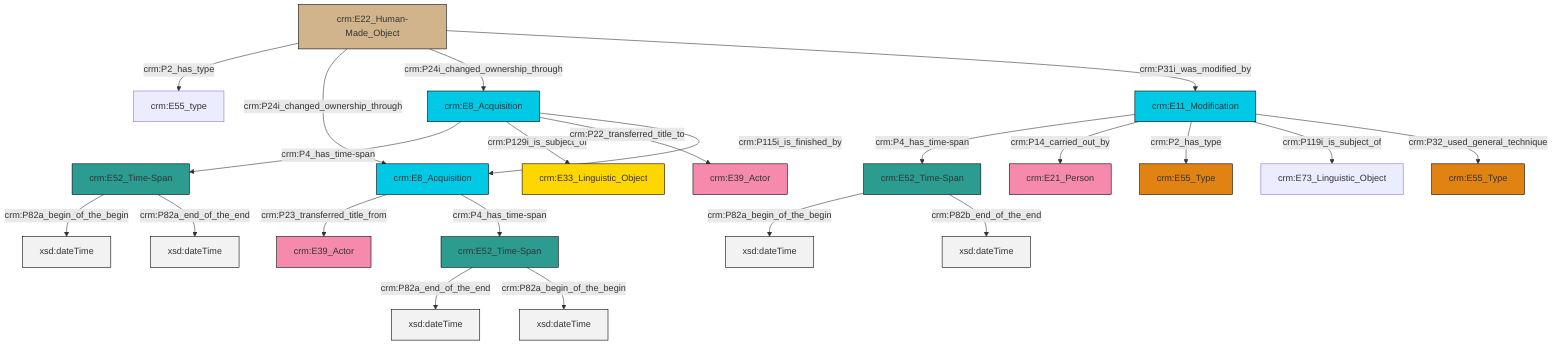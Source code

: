graph TD
classDef Literal fill:#f2f2f2,stroke:#000000;
classDef CRM_Entity fill:#FFFFFF,stroke:#000000;
classDef Temporal_Entity fill:#00C9E6, stroke:#000000;
classDef Type fill:#E18312, stroke:#000000;
classDef Time-Span fill:#2C9C91, stroke:#000000;
classDef Appellation fill:#FFEB7F, stroke:#000000;
classDef Place fill:#008836, stroke:#000000;
classDef Persistent_Item fill:#B266B2, stroke:#000000;
classDef Conceptual_Object fill:#FFD700, stroke:#000000;
classDef Physical_Thing fill:#D2B48C, stroke:#000000;
classDef Actor fill:#f58aad, stroke:#000000;
classDef PC_Classes fill:#4ce600, stroke:#000000;
classDef Multi fill:#cccccc,stroke:#000000;

4["crm:E11_Modification"]:::Temporal_Entity -->|crm:P4_has_time-span| 5["crm:E52_Time-Span"]:::Time-Span
5["crm:E52_Time-Span"]:::Time-Span -->|crm:P82a_begin_of_the_begin| 6[xsd:dateTime]:::Literal
4["crm:E11_Modification"]:::Temporal_Entity -->|crm:P14_carried_out_by| 7["crm:E21_Person"]:::Actor
8["crm:E52_Time-Span"]:::Time-Span -->|crm:P82a_begin_of_the_begin| 9[xsd:dateTime]:::Literal
15["crm:E22_Human-Made_Object"]:::Physical_Thing -->|crm:P2_has_type| 16["crm:E55_type"]:::Default
4["crm:E11_Modification"]:::Temporal_Entity -->|crm:P2_has_type| 18["crm:E55_Type"]:::Type
21["crm:E52_Time-Span"]:::Time-Span -->|crm:P82a_end_of_the_end| 22[xsd:dateTime]:::Literal
15["crm:E22_Human-Made_Object"]:::Physical_Thing -->|crm:P24i_changed_ownership_through| 12["crm:E8_Acquisition"]:::Temporal_Entity
19["crm:E8_Acquisition"]:::Temporal_Entity -->|crm:P4_has_time-span| 8["crm:E52_Time-Span"]:::Time-Span
15["crm:E22_Human-Made_Object"]:::Physical_Thing -->|crm:P24i_changed_ownership_through| 19["crm:E8_Acquisition"]:::Temporal_Entity
21["crm:E52_Time-Span"]:::Time-Span -->|crm:P82a_begin_of_the_begin| 23[xsd:dateTime]:::Literal
4["crm:E11_Modification"]:::Temporal_Entity -->|crm:P119i_is_subject_of| 10["crm:E73_Linguistic_Object"]:::Default
19["crm:E8_Acquisition"]:::Temporal_Entity -->|crm:P129i_is_subject_of| 24["crm:E33_Linguistic_Object"]:::Conceptual_Object
12["crm:E8_Acquisition"]:::Temporal_Entity -->|crm:P23_transferred_title_from| 2["crm:E39_Actor"]:::Actor
15["crm:E22_Human-Made_Object"]:::Physical_Thing -->|crm:P31i_was_modified_by| 4["crm:E11_Modification"]:::Temporal_Entity
19["crm:E8_Acquisition"]:::Temporal_Entity -->|crm:P22_transferred_title_to| 0["crm:E39_Actor"]:::Actor
8["crm:E52_Time-Span"]:::Time-Span -->|crm:P82a_end_of_the_end| 30[xsd:dateTime]:::Literal
12["crm:E8_Acquisition"]:::Temporal_Entity -->|crm:P4_has_time-span| 21["crm:E52_Time-Span"]:::Time-Span
5["crm:E52_Time-Span"]:::Time-Span -->|crm:P82b_end_of_the_end| 32[xsd:dateTime]:::Literal
4["crm:E11_Modification"]:::Temporal_Entity -->|crm:P32_used_general_technique| 26["crm:E55_Type"]:::Type
19["crm:E8_Acquisition"]:::Temporal_Entity -->|crm:P115i_is_finished_by| 12["crm:E8_Acquisition"]:::Temporal_Entity